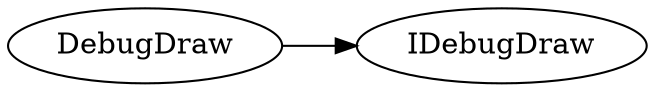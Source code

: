 
    digraph "graph21"
    {
        rankdir = "LR";
        size = "8,20";
        ratio = compress;
    "DebugDraw"->"IDebugDraw";

    }
    